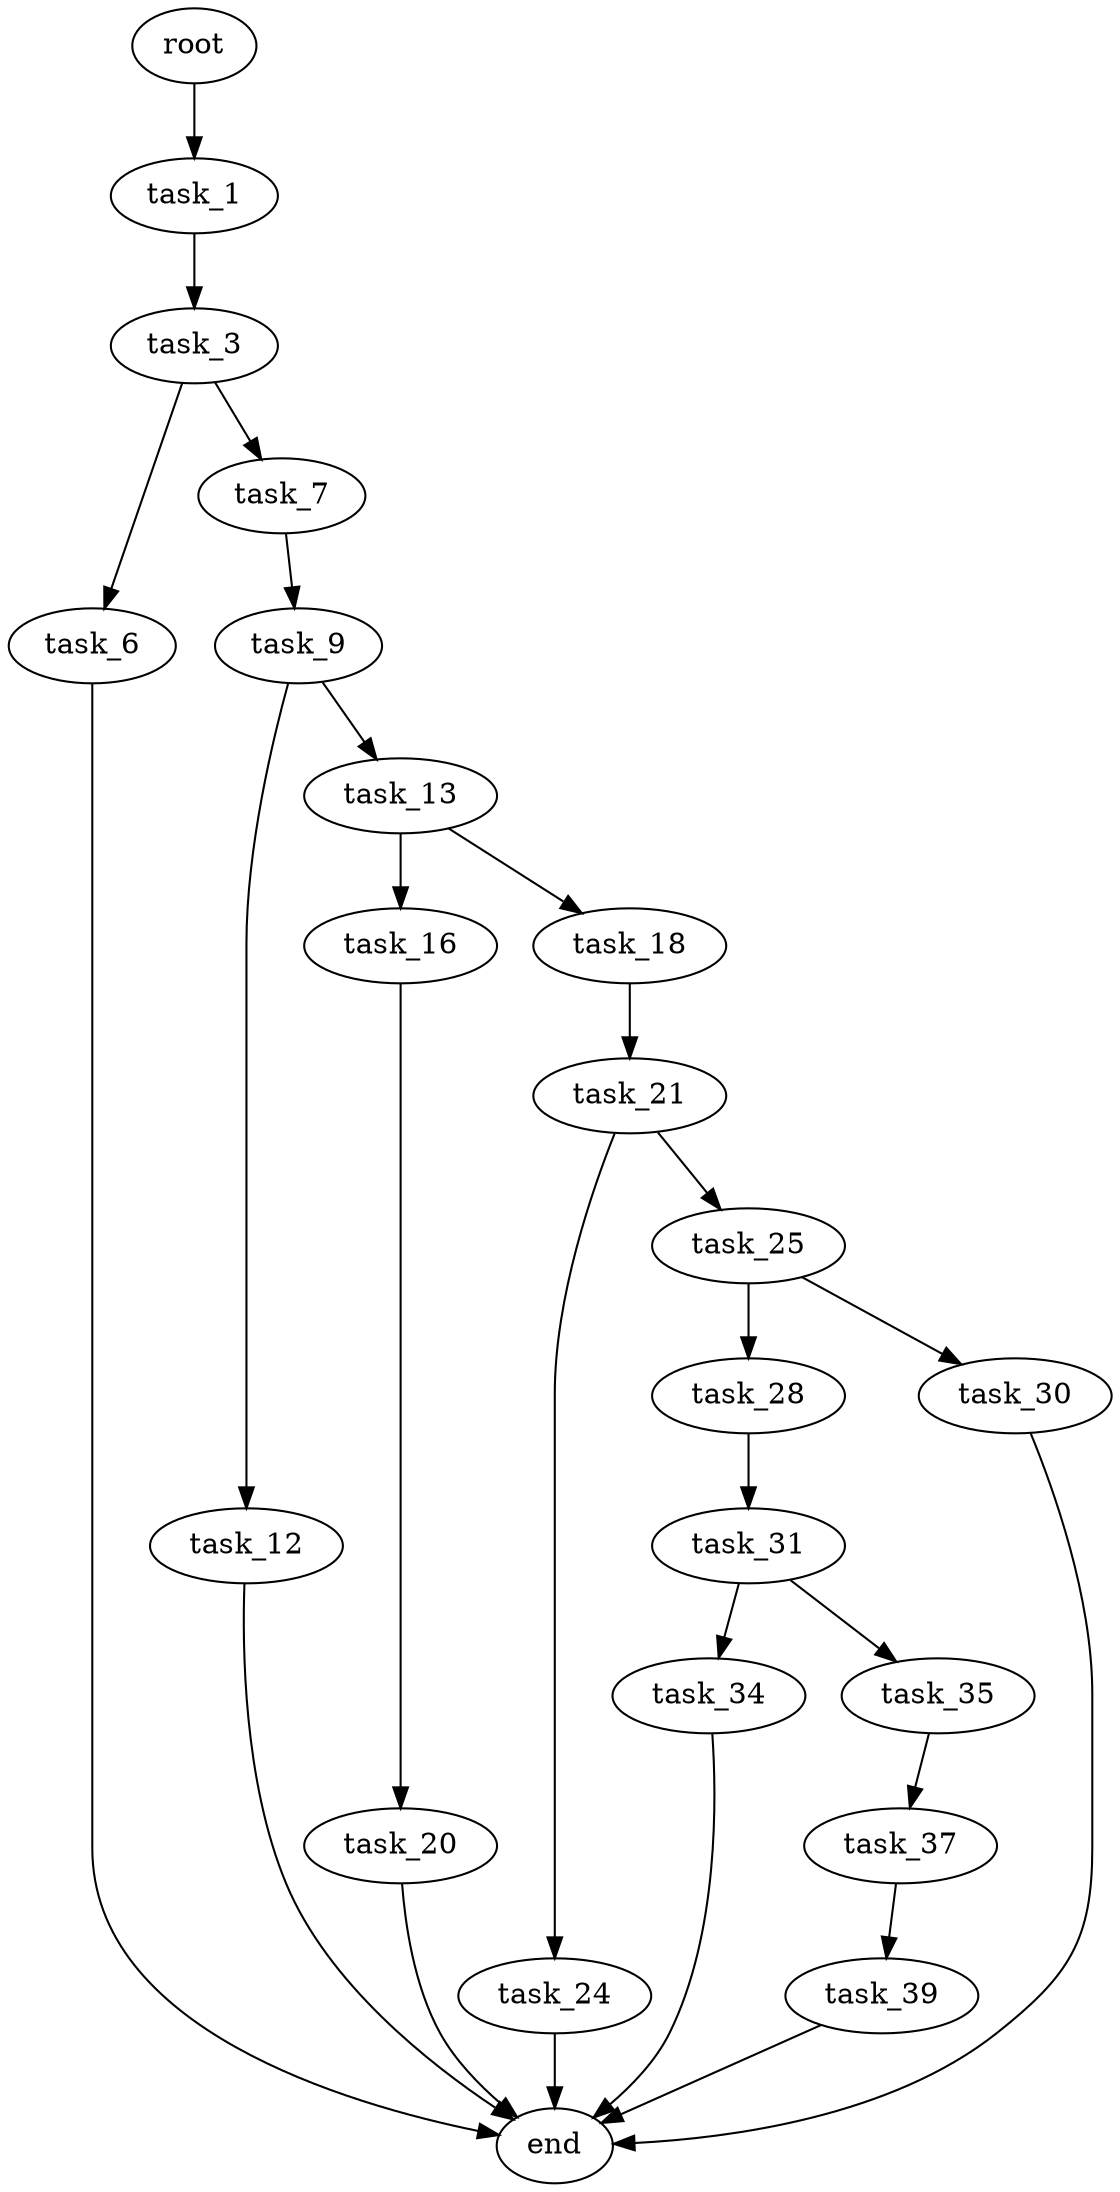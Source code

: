 digraph G {
  root [size="0.000000"];
  task_1 [size="29101273509.000000"];
  task_3 [size="28991029248.000000"];
  task_6 [size="7420560844.000000"];
  task_7 [size="28991029248.000000"];
  task_9 [size="659331960527.000000"];
  task_12 [size="261852973689.000000"];
  task_13 [size="24958512434.000000"];
  task_16 [size="368293445632.000000"];
  task_18 [size="1853777461.000000"];
  task_20 [size="25720684225.000000"];
  task_21 [size="231928233984.000000"];
  task_24 [size="3696675853.000000"];
  task_25 [size="84578459523.000000"];
  task_28 [size="368293445632.000000"];
  task_30 [size="138162804256.000000"];
  task_31 [size="1786412752.000000"];
  task_34 [size="1031927254463.000000"];
  task_35 [size="10839758204.000000"];
  task_37 [size="368293445632.000000"];
  task_39 [size="8589934592.000000"];
  end [size="0.000000"];

  root -> task_1 [size="1.000000"];
  task_1 -> task_3 [size="838860800.000000"];
  task_3 -> task_6 [size="75497472.000000"];
  task_3 -> task_7 [size="75497472.000000"];
  task_6 -> end [size="1.000000"];
  task_7 -> task_9 [size="75497472.000000"];
  task_9 -> task_12 [size="411041792.000000"];
  task_9 -> task_13 [size="411041792.000000"];
  task_12 -> end [size="1.000000"];
  task_13 -> task_16 [size="536870912.000000"];
  task_13 -> task_18 [size="536870912.000000"];
  task_16 -> task_20 [size="411041792.000000"];
  task_18 -> task_21 [size="33554432.000000"];
  task_20 -> end [size="1.000000"];
  task_21 -> task_24 [size="301989888.000000"];
  task_21 -> task_25 [size="301989888.000000"];
  task_24 -> end [size="1.000000"];
  task_25 -> task_28 [size="134217728.000000"];
  task_25 -> task_30 [size="134217728.000000"];
  task_28 -> task_31 [size="411041792.000000"];
  task_30 -> end [size="1.000000"];
  task_31 -> task_34 [size="33554432.000000"];
  task_31 -> task_35 [size="33554432.000000"];
  task_34 -> end [size="1.000000"];
  task_35 -> task_37 [size="33554432.000000"];
  task_37 -> task_39 [size="411041792.000000"];
  task_39 -> end [size="1.000000"];
}
